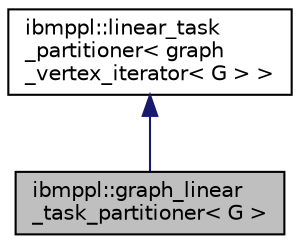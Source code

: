 digraph "ibmppl::graph_linear_task_partitioner&lt; G &gt;"
{
  edge [fontname="Helvetica",fontsize="10",labelfontname="Helvetica",labelfontsize="10"];
  node [fontname="Helvetica",fontsize="10",shape=record];
  Node1 [label="ibmppl::graph_linear\l_task_partitioner\< G \>",height=0.2,width=0.4,color="black", fillcolor="grey75", style="filled" fontcolor="black"];
  Node2 -> Node1 [dir="back",color="midnightblue",fontsize="10",style="solid",fontname="Helvetica"];
  Node2 [label="ibmppl::linear_task\l_partitioner\< graph\l_vertex_iterator\< G \> \>",height=0.2,width=0.4,color="black", fillcolor="white", style="filled",URL="$classibmppl_1_1linear__task__partitioner.html"];
}
